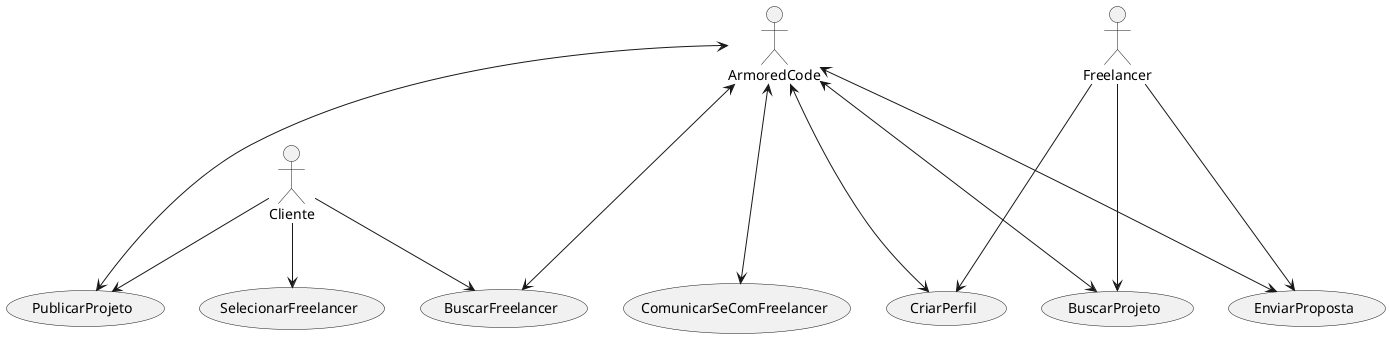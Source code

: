 @startuml Casos de Uso
skinparam stereotypefontsize 14
!pragma size 1000 800

actor Cliente
actor Freelancer
actor ArmoredCode

usecase PublicarProjeto
usecase BuscarFreelancer
usecase ComunicarSeComFreelancer
usecase SelecionarFreelancer
usecase CriarPerfil
usecase BuscarProjeto
usecase EnviarProposta

Cliente --> PublicarProjeto
Cliente --> BuscarFreelancer
Cliente --> SelecionarFreelancer

Freelancer ---> CriarPerfil
Freelancer ---> BuscarProjeto
Freelancer ---> EnviarProposta

ArmoredCode <---> PublicarProjeto
ArmoredCode <---> BuscarFreelancer
ArmoredCode <---> ComunicarSeComFreelancer
ArmoredCode <---> CriarPerfil
ArmoredCode <---> BuscarProjeto
ArmoredCode <---> EnviarProposta
@enduml